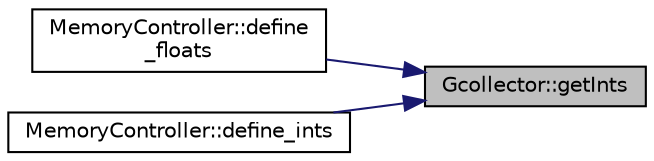 digraph "Gcollector::getInts"
{
 // INTERACTIVE_SVG=YES
 // LATEX_PDF_SIZE
  edge [fontname="Helvetica",fontsize="10",labelfontname="Helvetica",labelfontsize="10"];
  node [fontname="Helvetica",fontsize="10",shape=record];
  rankdir="RL";
  Node1 [label="Gcollector::getInts",height=0.2,width=0.4,color="black", fillcolor="grey75", style="filled", fontcolor="black",tooltip=" "];
  Node1 -> Node2 [dir="back",color="midnightblue",fontsize="10",style="solid",fontname="Helvetica"];
  Node2 [label="MemoryController::define\l_floats",height=0.2,width=0.4,color="black", fillcolor="white", style="filled",URL="$classMemoryController.html#aeddc3c48a7e39b5bcfb4c2e23549b8d6",tooltip=" "];
  Node1 -> Node3 [dir="back",color="midnightblue",fontsize="10",style="solid",fontname="Helvetica"];
  Node3 [label="MemoryController::define_ints",height=0.2,width=0.4,color="black", fillcolor="white", style="filled",URL="$classMemoryController.html#ab48b3de5ed7f68eec61b77343f747a55",tooltip=" "];
}
